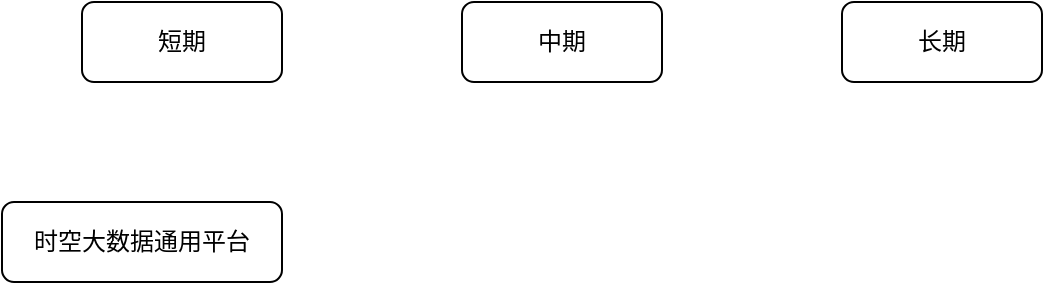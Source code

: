 <mxfile version="14.9.5" type="github">
  <diagram id="xbNhdbkTUPQvUmLiyTn8" name="Page-1">
    <mxGraphModel dx="1422" dy="794" grid="1" gridSize="10" guides="1" tooltips="1" connect="1" arrows="1" fold="1" page="1" pageScale="1" pageWidth="827" pageHeight="1169" math="0" shadow="0">
      <root>
        <mxCell id="0" />
        <mxCell id="1" parent="0" />
        <mxCell id="xhFQ-MTkNrWi6kX71VLR-1" value="短期" style="rounded=1;whiteSpace=wrap;html=1;" vertex="1" parent="1">
          <mxGeometry x="100" y="210" width="100" height="40" as="geometry" />
        </mxCell>
        <mxCell id="xhFQ-MTkNrWi6kX71VLR-2" value="中期" style="rounded=1;whiteSpace=wrap;html=1;" vertex="1" parent="1">
          <mxGeometry x="290" y="210" width="100" height="40" as="geometry" />
        </mxCell>
        <mxCell id="xhFQ-MTkNrWi6kX71VLR-3" value="长期" style="rounded=1;whiteSpace=wrap;html=1;" vertex="1" parent="1">
          <mxGeometry x="480" y="210" width="100" height="40" as="geometry" />
        </mxCell>
        <mxCell id="xhFQ-MTkNrWi6kX71VLR-4" value="时空大数据通用平台" style="rounded=1;whiteSpace=wrap;html=1;" vertex="1" parent="1">
          <mxGeometry x="60" y="310" width="140" height="40" as="geometry" />
        </mxCell>
      </root>
    </mxGraphModel>
  </diagram>
</mxfile>
